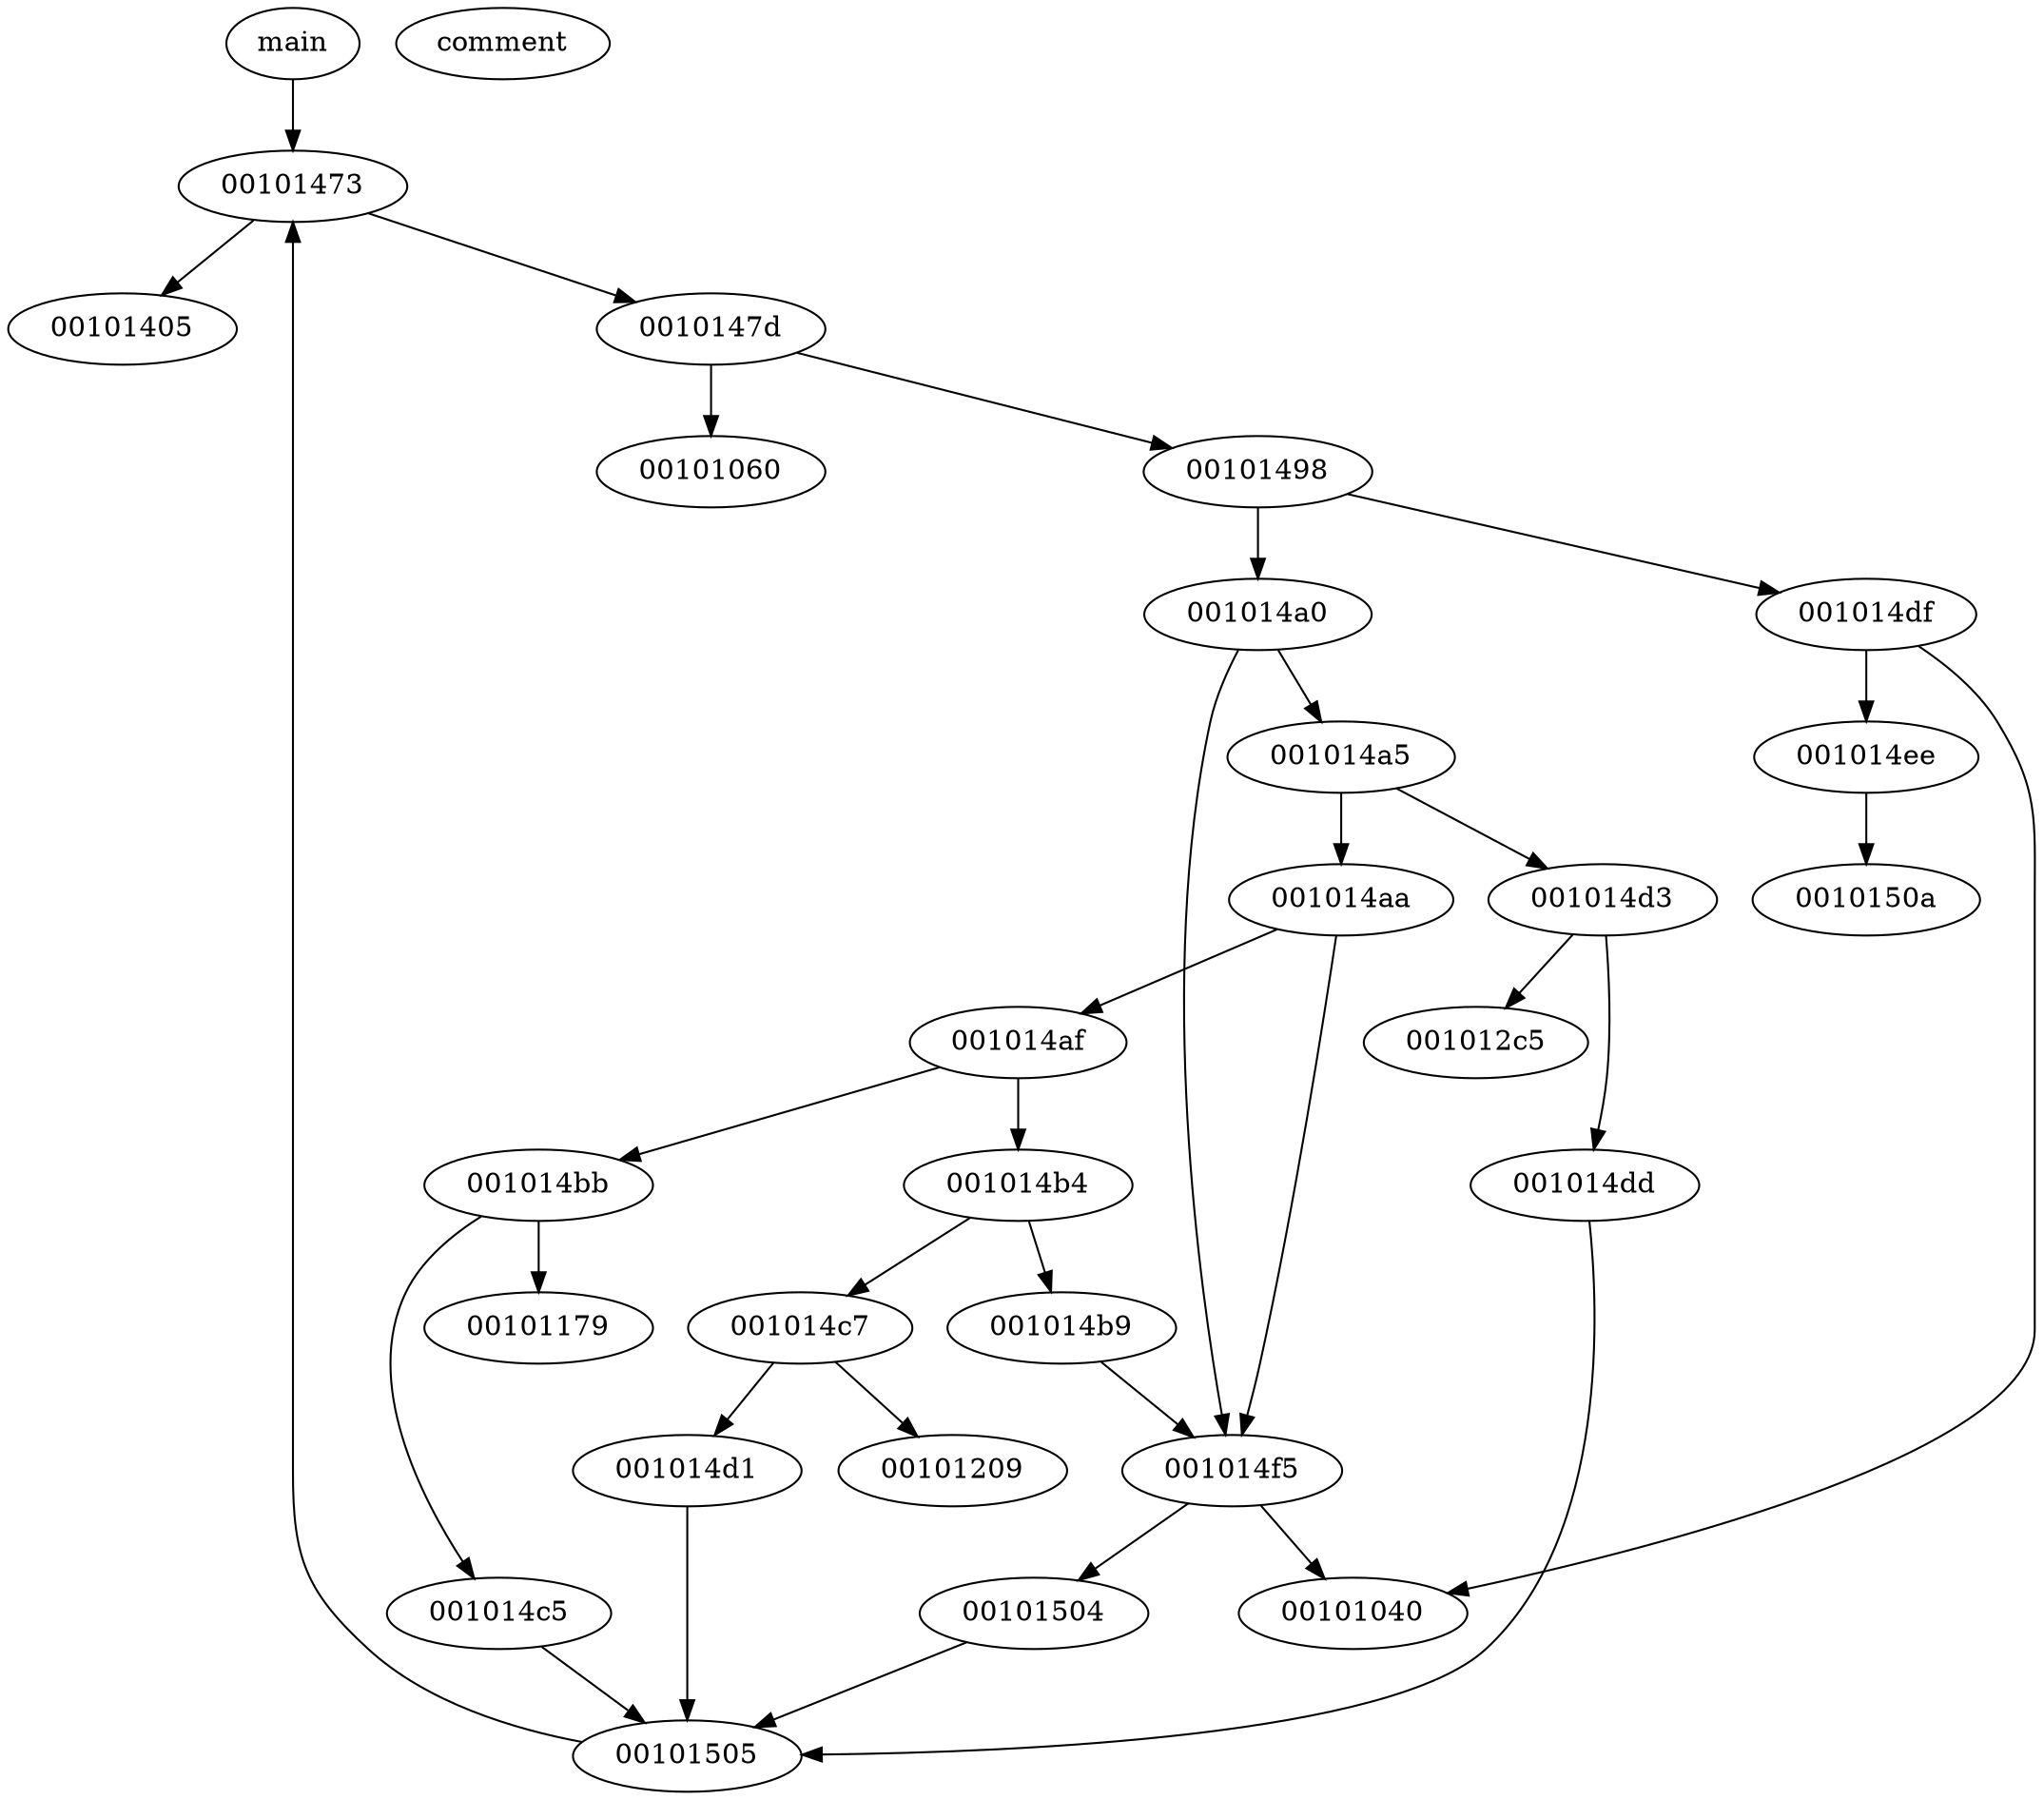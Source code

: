 digraph"main"{
"main"->"00101473";
"00101473"->"00101405";
"00101473"->"0010147d";
"0010147d"->"00101060";
"0010147d"->"00101498";
"00101498"->"001014df";
"00101498"->"001014a0";
"001014a0"->"001014f5";
"001014a0"->"001014a5";
"001014a5"->"001014d3";
"001014a5"->"001014aa";
"001014aa"->"001014f5";
"001014aa"->"001014af";
"001014af"->"001014bb";
"001014af"->"001014b4";
"001014b4"->"001014c7";
"001014b4"->"001014b9";
"001014b9"->"001014f5";
"001014bb"->"00101179";
"001014bb"->"001014c5";
"001014c5"->"00101505";
"001014c7"->"00101209";
"001014c7"->"001014d1";
"001014d1"->"00101505";
"001014d3"->"001012c5";
"001014d3"->"001014dd";
"001014dd"->"00101505";
"001014df"->"00101040";
"001014df"->"001014ee";
"001014ee"->"0010150a";
"001014f5"->"00101040";
"001014f5"->"00101504";
"00101504"->"00101505";
"00101505"->"00101473";
comment: "entry: main, exit 00101473"
}
